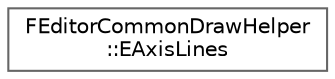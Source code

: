 digraph "Graphical Class Hierarchy"
{
 // INTERACTIVE_SVG=YES
 // LATEX_PDF_SIZE
  bgcolor="transparent";
  edge [fontname=Helvetica,fontsize=10,labelfontname=Helvetica,labelfontsize=10];
  node [fontname=Helvetica,fontsize=10,shape=box,height=0.2,width=0.4];
  rankdir="LR";
  Node0 [id="Node000000",label="FEditorCommonDrawHelper\l::EAxisLines",height=0.2,width=0.4,color="grey40", fillcolor="white", style="filled",URL="$d2/d34/structFEditorCommonDrawHelper_1_1EAxisLines.html",tooltip="Types of axis lines we can draw for orthographic views."];
}
